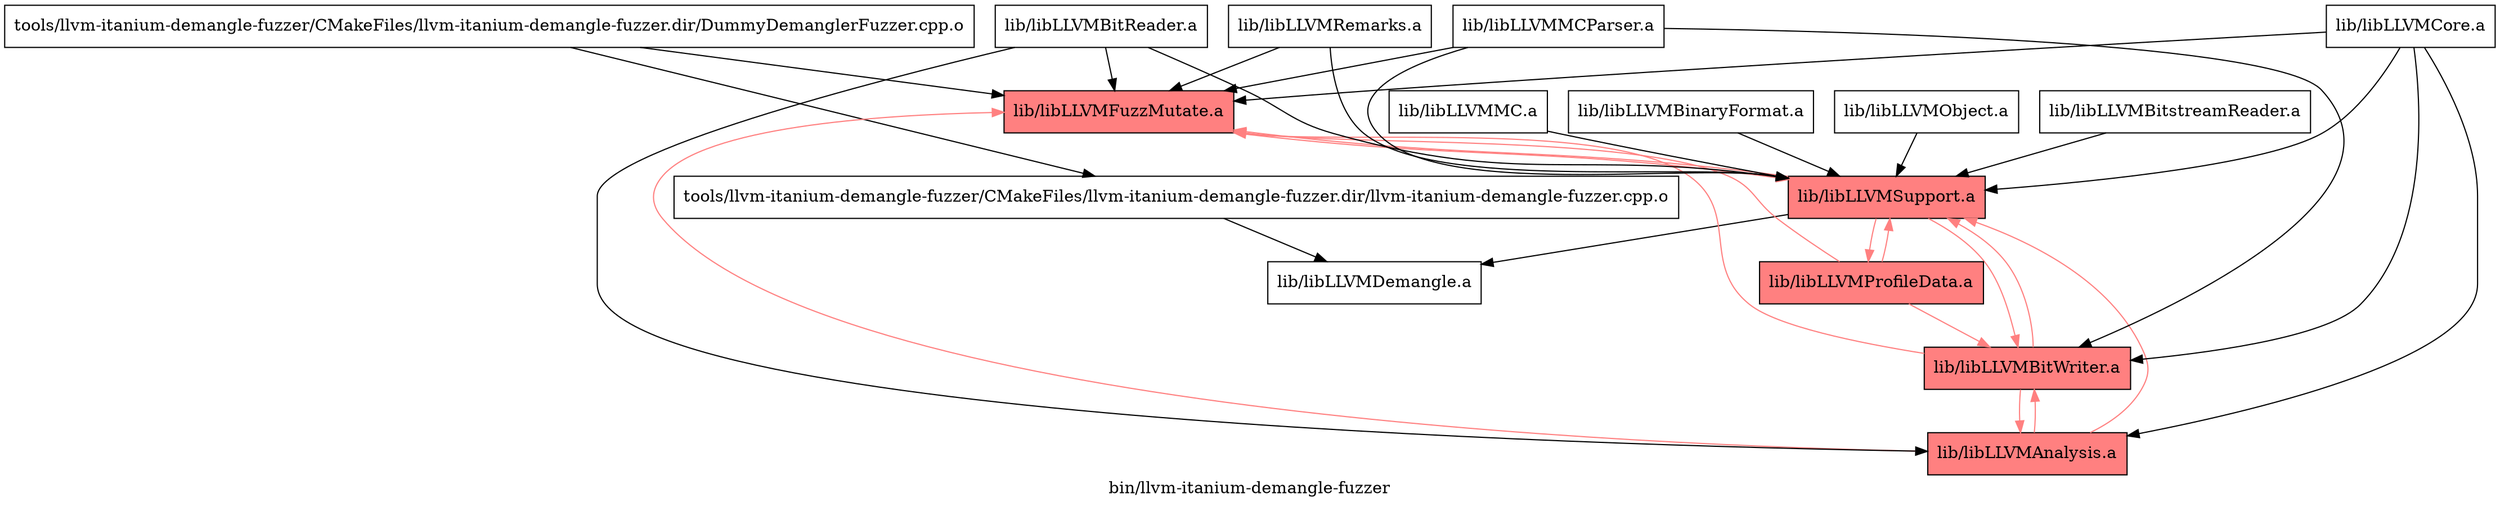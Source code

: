 digraph "bin/llvm-itanium-demangle-fuzzer" {
	label="bin/llvm-itanium-demangle-fuzzer";

	Node0x560257ac8998 [shape=record,shape=record,label="{tools/llvm-itanium-demangle-fuzzer/CMakeFiles/llvm-itanium-demangle-fuzzer.dir/DummyDemanglerFuzzer.cpp.o}"];
	Node0x560257ac8998 -> Node0x560257acd2b8;
	Node0x560257ac8998 -> Node0x560257ace438;
	Node0x560257acd2b8 [shape=record,shape=record,label="{tools/llvm-itanium-demangle-fuzzer/CMakeFiles/llvm-itanium-demangle-fuzzer.dir/llvm-itanium-demangle-fuzzer.cpp.o}"];
	Node0x560257acd2b8 -> Node0x560257ace938;
	Node0x560257ace438 [shape=record,shape=record,style=filled,fillcolor="1.000000 0.5 1",label="{lib/libLLVMFuzzMutate.a}"];
	Node0x560257ace438 -> Node0x560257acf338[color="1.000000 0.5 1"];
	Node0x560257ace938 [shape=record,shape=record,label="{lib/libLLVMDemangle.a}"];
	Node0x560257acf338 [shape=record,shape=record,style=filled,fillcolor="1.000000 0.5 1",label="{lib/libLLVMSupport.a}"];
	Node0x560257acf338 -> Node0x560257ace438[color="1.000000 0.5 1"];
	Node0x560257acf338 -> Node0x560257acee38[color="1.000000 0.5 1"];
	Node0x560257acf338 -> Node0x560257ace938;
	Node0x560257acf338 -> Node0x560257ac8f38[color="1.000000 0.5 1"];
	Node0x560257acee38 [shape=record,shape=record,style=filled,fillcolor="1.000000 0.5 1",label="{lib/libLLVMBitWriter.a}"];
	Node0x560257acee38 -> Node0x560257ace438[color="1.000000 0.5 1"];
	Node0x560257acee38 -> Node0x560257acf338[color="1.000000 0.5 1"];
	Node0x560257acee38 -> Node0x560257acbeb8[color="1.000000 0.5 1"];
	Node0x560257acbeb8 [shape=record,shape=record,style=filled,fillcolor="1.000000 0.5 1",label="{lib/libLLVMAnalysis.a}"];
	Node0x560257acbeb8 -> Node0x560257acf338[color="1.000000 0.5 1"];
	Node0x560257acbeb8 -> Node0x560257ace438[color="1.000000 0.5 1"];
	Node0x560257acbeb8 -> Node0x560257acee38[color="1.000000 0.5 1"];
	Node0x560257accdb8 [shape=record,shape=record,label="{lib/libLLVMObject.a}"];
	Node0x560257accdb8 -> Node0x560257acf338;
	Node0x560257acc8b8 [shape=record,shape=record,label="{lib/libLLVMBitReader.a}"];
	Node0x560257acc8b8 -> Node0x560257ace438;
	Node0x560257acc8b8 -> Node0x560257acf338;
	Node0x560257acc8b8 -> Node0x560257acbeb8;
	Node0x560257acd7b8 [shape=record,shape=record,label="{lib/libLLVMMCParser.a}"];
	Node0x560257acd7b8 -> Node0x560257ace438;
	Node0x560257acd7b8 -> Node0x560257acf338;
	Node0x560257acd7b8 -> Node0x560257acee38;
	Node0x560257ac8f38 [shape=record,shape=record,style=filled,fillcolor="1.000000 0.5 1",label="{lib/libLLVMProfileData.a}"];
	Node0x560257ac8f38 -> Node0x560257ace438[color="1.000000 0.5 1"];
	Node0x560257ac8f38 -> Node0x560257acf338[color="1.000000 0.5 1"];
	Node0x560257ac8f38 -> Node0x560257acee38[color="1.000000 0.5 1"];
	Node0x560257ac93e8 [shape=record,shape=record,label="{lib/libLLVMCore.a}"];
	Node0x560257ac93e8 -> Node0x560257acf338;
	Node0x560257ac93e8 -> Node0x560257ace438;
	Node0x560257ac93e8 -> Node0x560257acbeb8;
	Node0x560257ac93e8 -> Node0x560257acee38;
	Node0x560257ac98e8 [shape=record,shape=record,label="{lib/libLLVMRemarks.a}"];
	Node0x560257ac98e8 -> Node0x560257acf338;
	Node0x560257ac98e8 -> Node0x560257ace438;
	Node0x560257ac9208 [shape=record,shape=record,label="{lib/libLLVMBitstreamReader.a}"];
	Node0x560257ac9208 -> Node0x560257acf338;
	Node0x560257acab58 [shape=record,shape=record,label="{lib/libLLVMMC.a}"];
	Node0x560257acab58 -> Node0x560257acf338;
	Node0x560257acb0a8 [shape=record,shape=record,label="{lib/libLLVMBinaryFormat.a}"];
	Node0x560257acb0a8 -> Node0x560257acf338;
}
